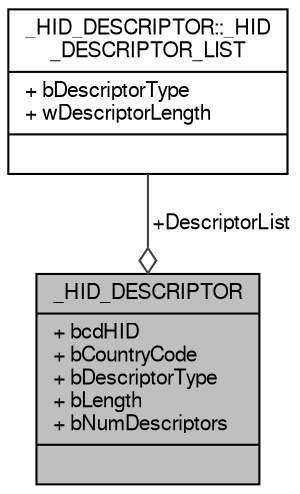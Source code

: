 digraph "_HID_DESCRIPTOR"
{
  edge [fontname="FreeSans",fontsize="10",labelfontname="FreeSans",labelfontsize="10"];
  node [fontname="FreeSans",fontsize="10",shape=record];
  Node1 [label="{_HID_DESCRIPTOR\n|+ bcdHID\l+ bCountryCode\l+ bDescriptorType\l+ bLength\l+ bNumDescriptors\l|}",height=0.2,width=0.4,color="black", fillcolor="grey75", style="filled", fontcolor="black"];
  Node2 -> Node1 [color="grey25",fontsize="10",style="solid",label=" +DescriptorList" ,arrowhead="odiamond"];
  Node2 [label="{_HID_DESCRIPTOR::_HID\l_DESCRIPTOR_LIST\n|+ bDescriptorType\l+ wDescriptorLength\l|}",height=0.2,width=0.4,color="black", fillcolor="white", style="filled",URL="$struct__HID__DESCRIPTOR_1_1__HID__DESCRIPTOR__LIST.html"];
}
